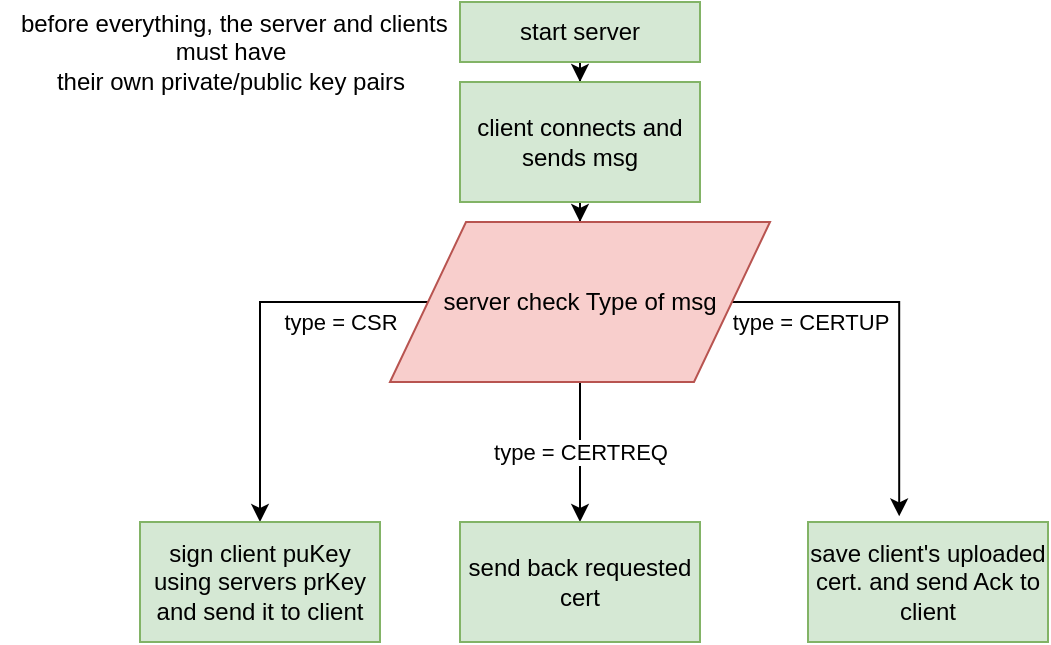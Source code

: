 <mxfile version="12.9.14" type="device"><diagram id="C5RBs43oDa-KdzZeNtuy" name="Page-1"><mxGraphModel dx="782" dy="479" grid="1" gridSize="10" guides="1" tooltips="1" connect="1" arrows="1" fold="1" page="1" pageScale="1" pageWidth="827" pageHeight="1169" math="0" shadow="0"><root><mxCell id="WIyWlLk6GJQsqaUBKTNV-0"/><mxCell id="WIyWlLk6GJQsqaUBKTNV-1" parent="WIyWlLk6GJQsqaUBKTNV-0"/><mxCell id="wlQJSyGeF99G7URPbPHs-2" value="" style="edgeStyle=orthogonalEdgeStyle;rounded=0;orthogonalLoop=1;jettySize=auto;html=1;" edge="1" parent="WIyWlLk6GJQsqaUBKTNV-1" source="wlQJSyGeF99G7URPbPHs-0" target="wlQJSyGeF99G7URPbPHs-1"><mxGeometry relative="1" as="geometry"/></mxCell><mxCell id="wlQJSyGeF99G7URPbPHs-0" value="start server" style="rounded=0;whiteSpace=wrap;html=1;fillColor=#d5e8d4;strokeColor=#82b366;fontStyle=0;fontFamily=Helvetica;" vertex="1" parent="WIyWlLk6GJQsqaUBKTNV-1"><mxGeometry x="240" width="120" height="30" as="geometry"/></mxCell><mxCell id="wlQJSyGeF99G7URPbPHs-4" value="" style="edgeStyle=orthogonalEdgeStyle;rounded=0;orthogonalLoop=1;jettySize=auto;html=1;" edge="1" parent="WIyWlLk6GJQsqaUBKTNV-1" source="wlQJSyGeF99G7URPbPHs-1" target="wlQJSyGeF99G7URPbPHs-3"><mxGeometry relative="1" as="geometry"/></mxCell><mxCell id="wlQJSyGeF99G7URPbPHs-1" value="client connects and sends msg" style="rounded=0;whiteSpace=wrap;html=1;fillColor=#d5e8d4;strokeColor=#82b366;" vertex="1" parent="WIyWlLk6GJQsqaUBKTNV-1"><mxGeometry x="240" y="40" width="120" height="60" as="geometry"/></mxCell><mxCell id="wlQJSyGeF99G7URPbPHs-10" value="type = CERTREQ" style="edgeStyle=orthogonalEdgeStyle;rounded=0;orthogonalLoop=1;jettySize=auto;html=1;" edge="1" parent="WIyWlLk6GJQsqaUBKTNV-1" source="wlQJSyGeF99G7URPbPHs-3" target="wlQJSyGeF99G7URPbPHs-8"><mxGeometry relative="1" as="geometry"/></mxCell><mxCell id="wlQJSyGeF99G7URPbPHs-11" style="edgeStyle=orthogonalEdgeStyle;rounded=0;orthogonalLoop=1;jettySize=auto;html=1;entryX=0.38;entryY=-0.047;entryDx=0;entryDy=0;entryPerimeter=0;" edge="1" parent="WIyWlLk6GJQsqaUBKTNV-1" source="wlQJSyGeF99G7URPbPHs-3" target="wlQJSyGeF99G7URPbPHs-7"><mxGeometry relative="1" as="geometry"/></mxCell><mxCell id="wlQJSyGeF99G7URPbPHs-14" value="type = CERTUP" style="edgeLabel;html=1;align=center;verticalAlign=middle;resizable=0;points=[];" vertex="1" connectable="0" parent="wlQJSyGeF99G7URPbPHs-11"><mxGeometry x="-0.544" y="-2" relative="1" as="geometry"><mxPoint x="-5" y="8" as="offset"/></mxGeometry></mxCell><mxCell id="wlQJSyGeF99G7URPbPHs-12" style="edgeStyle=orthogonalEdgeStyle;rounded=0;orthogonalLoop=1;jettySize=auto;html=1;" edge="1" parent="WIyWlLk6GJQsqaUBKTNV-1" source="wlQJSyGeF99G7URPbPHs-3" target="wlQJSyGeF99G7URPbPHs-9"><mxGeometry relative="1" as="geometry"/></mxCell><mxCell id="wlQJSyGeF99G7URPbPHs-13" value="type = CSR" style="edgeLabel;html=1;align=center;verticalAlign=middle;resizable=0;points=[];" vertex="1" connectable="0" parent="wlQJSyGeF99G7URPbPHs-12"><mxGeometry x="-0.061" y="1" relative="1" as="geometry"><mxPoint x="39" y="3" as="offset"/></mxGeometry></mxCell><mxCell id="wlQJSyGeF99G7URPbPHs-3" value="server check Type of msg" style="shape=parallelogram;perimeter=parallelogramPerimeter;whiteSpace=wrap;html=1;fillColor=#f8cecc;strokeColor=#b85450;" vertex="1" parent="WIyWlLk6GJQsqaUBKTNV-1"><mxGeometry x="205" y="110" width="190" height="80" as="geometry"/></mxCell><mxCell id="wlQJSyGeF99G7URPbPHs-7" value="save client's uploaded cert. and send Ack to client" style="rounded=0;whiteSpace=wrap;html=1;fillColor=#d5e8d4;strokeColor=#82b366;" vertex="1" parent="WIyWlLk6GJQsqaUBKTNV-1"><mxGeometry x="414" y="260" width="120" height="60" as="geometry"/></mxCell><mxCell id="wlQJSyGeF99G7URPbPHs-8" value="send back requested cert" style="rounded=0;whiteSpace=wrap;html=1;fillColor=#d5e8d4;strokeColor=#82b366;" vertex="1" parent="WIyWlLk6GJQsqaUBKTNV-1"><mxGeometry x="240" y="260" width="120" height="60" as="geometry"/></mxCell><mxCell id="wlQJSyGeF99G7URPbPHs-9" value="sign client puKey using servers prKey&lt;br&gt;and send it to client" style="rounded=0;whiteSpace=wrap;html=1;fillColor=#d5e8d4;strokeColor=#82b366;" vertex="1" parent="WIyWlLk6GJQsqaUBKTNV-1"><mxGeometry x="80" y="260" width="120" height="60" as="geometry"/></mxCell><mxCell id="wlQJSyGeF99G7URPbPHs-17" value="&amp;nbsp;before everything, the server and clients &lt;br&gt;must have &lt;br&gt;their own private/public key pairs" style="text;html=1;align=center;verticalAlign=middle;resizable=0;points=[];autosize=1;" vertex="1" parent="WIyWlLk6GJQsqaUBKTNV-1"><mxGeometry x="10" width="230" height="50" as="geometry"/></mxCell></root></mxGraphModel></diagram></mxfile>